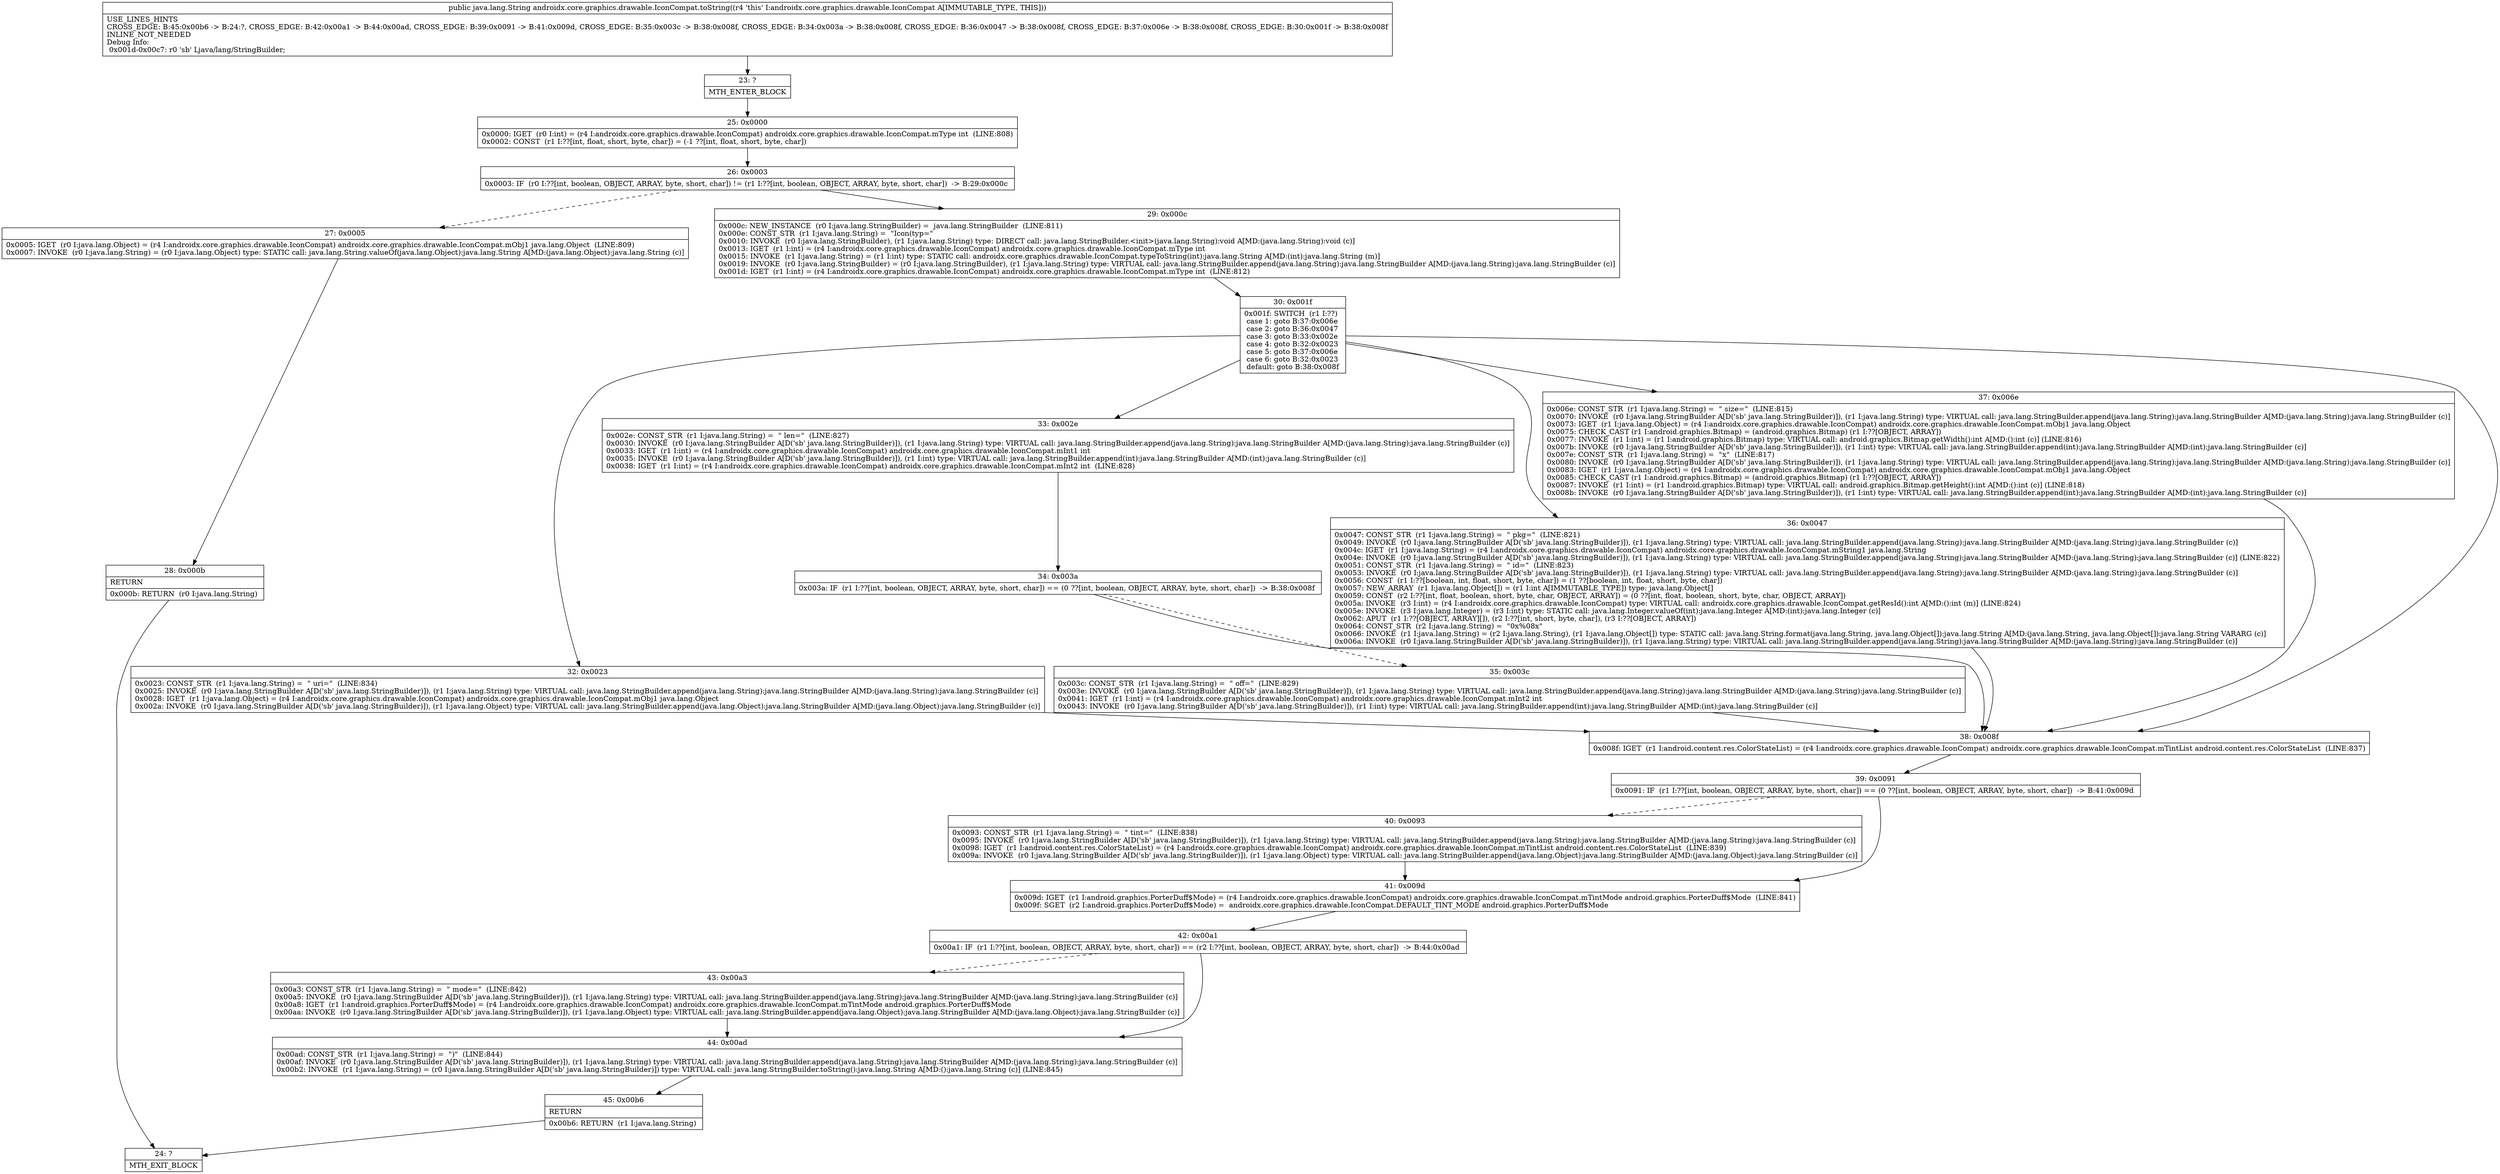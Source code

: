 digraph "CFG forandroidx.core.graphics.drawable.IconCompat.toString()Ljava\/lang\/String;" {
Node_23 [shape=record,label="{23\:\ ?|MTH_ENTER_BLOCK\l}"];
Node_25 [shape=record,label="{25\:\ 0x0000|0x0000: IGET  (r0 I:int) = (r4 I:androidx.core.graphics.drawable.IconCompat) androidx.core.graphics.drawable.IconCompat.mType int  (LINE:808)\l0x0002: CONST  (r1 I:??[int, float, short, byte, char]) = (\-1 ??[int, float, short, byte, char]) \l}"];
Node_26 [shape=record,label="{26\:\ 0x0003|0x0003: IF  (r0 I:??[int, boolean, OBJECT, ARRAY, byte, short, char]) != (r1 I:??[int, boolean, OBJECT, ARRAY, byte, short, char])  \-\> B:29:0x000c \l}"];
Node_27 [shape=record,label="{27\:\ 0x0005|0x0005: IGET  (r0 I:java.lang.Object) = (r4 I:androidx.core.graphics.drawable.IconCompat) androidx.core.graphics.drawable.IconCompat.mObj1 java.lang.Object  (LINE:809)\l0x0007: INVOKE  (r0 I:java.lang.String) = (r0 I:java.lang.Object) type: STATIC call: java.lang.String.valueOf(java.lang.Object):java.lang.String A[MD:(java.lang.Object):java.lang.String (c)]\l}"];
Node_28 [shape=record,label="{28\:\ 0x000b|RETURN\l|0x000b: RETURN  (r0 I:java.lang.String) \l}"];
Node_24 [shape=record,label="{24\:\ ?|MTH_EXIT_BLOCK\l}"];
Node_29 [shape=record,label="{29\:\ 0x000c|0x000c: NEW_INSTANCE  (r0 I:java.lang.StringBuilder) =  java.lang.StringBuilder  (LINE:811)\l0x000e: CONST_STR  (r1 I:java.lang.String) =  \"Icon(typ=\" \l0x0010: INVOKE  (r0 I:java.lang.StringBuilder), (r1 I:java.lang.String) type: DIRECT call: java.lang.StringBuilder.\<init\>(java.lang.String):void A[MD:(java.lang.String):void (c)]\l0x0013: IGET  (r1 I:int) = (r4 I:androidx.core.graphics.drawable.IconCompat) androidx.core.graphics.drawable.IconCompat.mType int \l0x0015: INVOKE  (r1 I:java.lang.String) = (r1 I:int) type: STATIC call: androidx.core.graphics.drawable.IconCompat.typeToString(int):java.lang.String A[MD:(int):java.lang.String (m)]\l0x0019: INVOKE  (r0 I:java.lang.StringBuilder) = (r0 I:java.lang.StringBuilder), (r1 I:java.lang.String) type: VIRTUAL call: java.lang.StringBuilder.append(java.lang.String):java.lang.StringBuilder A[MD:(java.lang.String):java.lang.StringBuilder (c)]\l0x001d: IGET  (r1 I:int) = (r4 I:androidx.core.graphics.drawable.IconCompat) androidx.core.graphics.drawable.IconCompat.mType int  (LINE:812)\l}"];
Node_30 [shape=record,label="{30\:\ 0x001f|0x001f: SWITCH  (r1 I:??)\l case 1: goto B:37:0x006e\l case 2: goto B:36:0x0047\l case 3: goto B:33:0x002e\l case 4: goto B:32:0x0023\l case 5: goto B:37:0x006e\l case 6: goto B:32:0x0023\l default: goto B:38:0x008f \l}"];
Node_32 [shape=record,label="{32\:\ 0x0023|0x0023: CONST_STR  (r1 I:java.lang.String) =  \" uri=\"  (LINE:834)\l0x0025: INVOKE  (r0 I:java.lang.StringBuilder A[D('sb' java.lang.StringBuilder)]), (r1 I:java.lang.String) type: VIRTUAL call: java.lang.StringBuilder.append(java.lang.String):java.lang.StringBuilder A[MD:(java.lang.String):java.lang.StringBuilder (c)]\l0x0028: IGET  (r1 I:java.lang.Object) = (r4 I:androidx.core.graphics.drawable.IconCompat) androidx.core.graphics.drawable.IconCompat.mObj1 java.lang.Object \l0x002a: INVOKE  (r0 I:java.lang.StringBuilder A[D('sb' java.lang.StringBuilder)]), (r1 I:java.lang.Object) type: VIRTUAL call: java.lang.StringBuilder.append(java.lang.Object):java.lang.StringBuilder A[MD:(java.lang.Object):java.lang.StringBuilder (c)]\l}"];
Node_33 [shape=record,label="{33\:\ 0x002e|0x002e: CONST_STR  (r1 I:java.lang.String) =  \" len=\"  (LINE:827)\l0x0030: INVOKE  (r0 I:java.lang.StringBuilder A[D('sb' java.lang.StringBuilder)]), (r1 I:java.lang.String) type: VIRTUAL call: java.lang.StringBuilder.append(java.lang.String):java.lang.StringBuilder A[MD:(java.lang.String):java.lang.StringBuilder (c)]\l0x0033: IGET  (r1 I:int) = (r4 I:androidx.core.graphics.drawable.IconCompat) androidx.core.graphics.drawable.IconCompat.mInt1 int \l0x0035: INVOKE  (r0 I:java.lang.StringBuilder A[D('sb' java.lang.StringBuilder)]), (r1 I:int) type: VIRTUAL call: java.lang.StringBuilder.append(int):java.lang.StringBuilder A[MD:(int):java.lang.StringBuilder (c)]\l0x0038: IGET  (r1 I:int) = (r4 I:androidx.core.graphics.drawable.IconCompat) androidx.core.graphics.drawable.IconCompat.mInt2 int  (LINE:828)\l}"];
Node_34 [shape=record,label="{34\:\ 0x003a|0x003a: IF  (r1 I:??[int, boolean, OBJECT, ARRAY, byte, short, char]) == (0 ??[int, boolean, OBJECT, ARRAY, byte, short, char])  \-\> B:38:0x008f \l}"];
Node_35 [shape=record,label="{35\:\ 0x003c|0x003c: CONST_STR  (r1 I:java.lang.String) =  \" off=\"  (LINE:829)\l0x003e: INVOKE  (r0 I:java.lang.StringBuilder A[D('sb' java.lang.StringBuilder)]), (r1 I:java.lang.String) type: VIRTUAL call: java.lang.StringBuilder.append(java.lang.String):java.lang.StringBuilder A[MD:(java.lang.String):java.lang.StringBuilder (c)]\l0x0041: IGET  (r1 I:int) = (r4 I:androidx.core.graphics.drawable.IconCompat) androidx.core.graphics.drawable.IconCompat.mInt2 int \l0x0043: INVOKE  (r0 I:java.lang.StringBuilder A[D('sb' java.lang.StringBuilder)]), (r1 I:int) type: VIRTUAL call: java.lang.StringBuilder.append(int):java.lang.StringBuilder A[MD:(int):java.lang.StringBuilder (c)]\l}"];
Node_36 [shape=record,label="{36\:\ 0x0047|0x0047: CONST_STR  (r1 I:java.lang.String) =  \" pkg=\"  (LINE:821)\l0x0049: INVOKE  (r0 I:java.lang.StringBuilder A[D('sb' java.lang.StringBuilder)]), (r1 I:java.lang.String) type: VIRTUAL call: java.lang.StringBuilder.append(java.lang.String):java.lang.StringBuilder A[MD:(java.lang.String):java.lang.StringBuilder (c)]\l0x004c: IGET  (r1 I:java.lang.String) = (r4 I:androidx.core.graphics.drawable.IconCompat) androidx.core.graphics.drawable.IconCompat.mString1 java.lang.String \l0x004e: INVOKE  (r0 I:java.lang.StringBuilder A[D('sb' java.lang.StringBuilder)]), (r1 I:java.lang.String) type: VIRTUAL call: java.lang.StringBuilder.append(java.lang.String):java.lang.StringBuilder A[MD:(java.lang.String):java.lang.StringBuilder (c)] (LINE:822)\l0x0051: CONST_STR  (r1 I:java.lang.String) =  \" id=\"  (LINE:823)\l0x0053: INVOKE  (r0 I:java.lang.StringBuilder A[D('sb' java.lang.StringBuilder)]), (r1 I:java.lang.String) type: VIRTUAL call: java.lang.StringBuilder.append(java.lang.String):java.lang.StringBuilder A[MD:(java.lang.String):java.lang.StringBuilder (c)]\l0x0056: CONST  (r1 I:??[boolean, int, float, short, byte, char]) = (1 ??[boolean, int, float, short, byte, char]) \l0x0057: NEW_ARRAY  (r1 I:java.lang.Object[]) = (r1 I:int A[IMMUTABLE_TYPE]) type: java.lang.Object[] \l0x0059: CONST  (r2 I:??[int, float, boolean, short, byte, char, OBJECT, ARRAY]) = (0 ??[int, float, boolean, short, byte, char, OBJECT, ARRAY]) \l0x005a: INVOKE  (r3 I:int) = (r4 I:androidx.core.graphics.drawable.IconCompat) type: VIRTUAL call: androidx.core.graphics.drawable.IconCompat.getResId():int A[MD:():int (m)] (LINE:824)\l0x005e: INVOKE  (r3 I:java.lang.Integer) = (r3 I:int) type: STATIC call: java.lang.Integer.valueOf(int):java.lang.Integer A[MD:(int):java.lang.Integer (c)]\l0x0062: APUT  (r1 I:??[OBJECT, ARRAY][]), (r2 I:??[int, short, byte, char]), (r3 I:??[OBJECT, ARRAY]) \l0x0064: CONST_STR  (r2 I:java.lang.String) =  \"0x%08x\" \l0x0066: INVOKE  (r1 I:java.lang.String) = (r2 I:java.lang.String), (r1 I:java.lang.Object[]) type: STATIC call: java.lang.String.format(java.lang.String, java.lang.Object[]):java.lang.String A[MD:(java.lang.String, java.lang.Object[]):java.lang.String VARARG (c)]\l0x006a: INVOKE  (r0 I:java.lang.StringBuilder A[D('sb' java.lang.StringBuilder)]), (r1 I:java.lang.String) type: VIRTUAL call: java.lang.StringBuilder.append(java.lang.String):java.lang.StringBuilder A[MD:(java.lang.String):java.lang.StringBuilder (c)]\l}"];
Node_37 [shape=record,label="{37\:\ 0x006e|0x006e: CONST_STR  (r1 I:java.lang.String) =  \" size=\"  (LINE:815)\l0x0070: INVOKE  (r0 I:java.lang.StringBuilder A[D('sb' java.lang.StringBuilder)]), (r1 I:java.lang.String) type: VIRTUAL call: java.lang.StringBuilder.append(java.lang.String):java.lang.StringBuilder A[MD:(java.lang.String):java.lang.StringBuilder (c)]\l0x0073: IGET  (r1 I:java.lang.Object) = (r4 I:androidx.core.graphics.drawable.IconCompat) androidx.core.graphics.drawable.IconCompat.mObj1 java.lang.Object \l0x0075: CHECK_CAST (r1 I:android.graphics.Bitmap) = (android.graphics.Bitmap) (r1 I:??[OBJECT, ARRAY]) \l0x0077: INVOKE  (r1 I:int) = (r1 I:android.graphics.Bitmap) type: VIRTUAL call: android.graphics.Bitmap.getWidth():int A[MD:():int (c)] (LINE:816)\l0x007b: INVOKE  (r0 I:java.lang.StringBuilder A[D('sb' java.lang.StringBuilder)]), (r1 I:int) type: VIRTUAL call: java.lang.StringBuilder.append(int):java.lang.StringBuilder A[MD:(int):java.lang.StringBuilder (c)]\l0x007e: CONST_STR  (r1 I:java.lang.String) =  \"x\"  (LINE:817)\l0x0080: INVOKE  (r0 I:java.lang.StringBuilder A[D('sb' java.lang.StringBuilder)]), (r1 I:java.lang.String) type: VIRTUAL call: java.lang.StringBuilder.append(java.lang.String):java.lang.StringBuilder A[MD:(java.lang.String):java.lang.StringBuilder (c)]\l0x0083: IGET  (r1 I:java.lang.Object) = (r4 I:androidx.core.graphics.drawable.IconCompat) androidx.core.graphics.drawable.IconCompat.mObj1 java.lang.Object \l0x0085: CHECK_CAST (r1 I:android.graphics.Bitmap) = (android.graphics.Bitmap) (r1 I:??[OBJECT, ARRAY]) \l0x0087: INVOKE  (r1 I:int) = (r1 I:android.graphics.Bitmap) type: VIRTUAL call: android.graphics.Bitmap.getHeight():int A[MD:():int (c)] (LINE:818)\l0x008b: INVOKE  (r0 I:java.lang.StringBuilder A[D('sb' java.lang.StringBuilder)]), (r1 I:int) type: VIRTUAL call: java.lang.StringBuilder.append(int):java.lang.StringBuilder A[MD:(int):java.lang.StringBuilder (c)]\l}"];
Node_38 [shape=record,label="{38\:\ 0x008f|0x008f: IGET  (r1 I:android.content.res.ColorStateList) = (r4 I:androidx.core.graphics.drawable.IconCompat) androidx.core.graphics.drawable.IconCompat.mTintList android.content.res.ColorStateList  (LINE:837)\l}"];
Node_39 [shape=record,label="{39\:\ 0x0091|0x0091: IF  (r1 I:??[int, boolean, OBJECT, ARRAY, byte, short, char]) == (0 ??[int, boolean, OBJECT, ARRAY, byte, short, char])  \-\> B:41:0x009d \l}"];
Node_40 [shape=record,label="{40\:\ 0x0093|0x0093: CONST_STR  (r1 I:java.lang.String) =  \" tint=\"  (LINE:838)\l0x0095: INVOKE  (r0 I:java.lang.StringBuilder A[D('sb' java.lang.StringBuilder)]), (r1 I:java.lang.String) type: VIRTUAL call: java.lang.StringBuilder.append(java.lang.String):java.lang.StringBuilder A[MD:(java.lang.String):java.lang.StringBuilder (c)]\l0x0098: IGET  (r1 I:android.content.res.ColorStateList) = (r4 I:androidx.core.graphics.drawable.IconCompat) androidx.core.graphics.drawable.IconCompat.mTintList android.content.res.ColorStateList  (LINE:839)\l0x009a: INVOKE  (r0 I:java.lang.StringBuilder A[D('sb' java.lang.StringBuilder)]), (r1 I:java.lang.Object) type: VIRTUAL call: java.lang.StringBuilder.append(java.lang.Object):java.lang.StringBuilder A[MD:(java.lang.Object):java.lang.StringBuilder (c)]\l}"];
Node_41 [shape=record,label="{41\:\ 0x009d|0x009d: IGET  (r1 I:android.graphics.PorterDuff$Mode) = (r4 I:androidx.core.graphics.drawable.IconCompat) androidx.core.graphics.drawable.IconCompat.mTintMode android.graphics.PorterDuff$Mode  (LINE:841)\l0x009f: SGET  (r2 I:android.graphics.PorterDuff$Mode) =  androidx.core.graphics.drawable.IconCompat.DEFAULT_TINT_MODE android.graphics.PorterDuff$Mode \l}"];
Node_42 [shape=record,label="{42\:\ 0x00a1|0x00a1: IF  (r1 I:??[int, boolean, OBJECT, ARRAY, byte, short, char]) == (r2 I:??[int, boolean, OBJECT, ARRAY, byte, short, char])  \-\> B:44:0x00ad \l}"];
Node_43 [shape=record,label="{43\:\ 0x00a3|0x00a3: CONST_STR  (r1 I:java.lang.String) =  \" mode=\"  (LINE:842)\l0x00a5: INVOKE  (r0 I:java.lang.StringBuilder A[D('sb' java.lang.StringBuilder)]), (r1 I:java.lang.String) type: VIRTUAL call: java.lang.StringBuilder.append(java.lang.String):java.lang.StringBuilder A[MD:(java.lang.String):java.lang.StringBuilder (c)]\l0x00a8: IGET  (r1 I:android.graphics.PorterDuff$Mode) = (r4 I:androidx.core.graphics.drawable.IconCompat) androidx.core.graphics.drawable.IconCompat.mTintMode android.graphics.PorterDuff$Mode \l0x00aa: INVOKE  (r0 I:java.lang.StringBuilder A[D('sb' java.lang.StringBuilder)]), (r1 I:java.lang.Object) type: VIRTUAL call: java.lang.StringBuilder.append(java.lang.Object):java.lang.StringBuilder A[MD:(java.lang.Object):java.lang.StringBuilder (c)]\l}"];
Node_44 [shape=record,label="{44\:\ 0x00ad|0x00ad: CONST_STR  (r1 I:java.lang.String) =  \")\"  (LINE:844)\l0x00af: INVOKE  (r0 I:java.lang.StringBuilder A[D('sb' java.lang.StringBuilder)]), (r1 I:java.lang.String) type: VIRTUAL call: java.lang.StringBuilder.append(java.lang.String):java.lang.StringBuilder A[MD:(java.lang.String):java.lang.StringBuilder (c)]\l0x00b2: INVOKE  (r1 I:java.lang.String) = (r0 I:java.lang.StringBuilder A[D('sb' java.lang.StringBuilder)]) type: VIRTUAL call: java.lang.StringBuilder.toString():java.lang.String A[MD:():java.lang.String (c)] (LINE:845)\l}"];
Node_45 [shape=record,label="{45\:\ 0x00b6|RETURN\l|0x00b6: RETURN  (r1 I:java.lang.String) \l}"];
MethodNode[shape=record,label="{public java.lang.String androidx.core.graphics.drawable.IconCompat.toString((r4 'this' I:androidx.core.graphics.drawable.IconCompat A[IMMUTABLE_TYPE, THIS]))  | USE_LINES_HINTS\lCROSS_EDGE: B:45:0x00b6 \-\> B:24:?, CROSS_EDGE: B:42:0x00a1 \-\> B:44:0x00ad, CROSS_EDGE: B:39:0x0091 \-\> B:41:0x009d, CROSS_EDGE: B:35:0x003c \-\> B:38:0x008f, CROSS_EDGE: B:34:0x003a \-\> B:38:0x008f, CROSS_EDGE: B:36:0x0047 \-\> B:38:0x008f, CROSS_EDGE: B:37:0x006e \-\> B:38:0x008f, CROSS_EDGE: B:30:0x001f \-\> B:38:0x008f\lINLINE_NOT_NEEDED\lDebug Info:\l  0x001d\-0x00c7: r0 'sb' Ljava\/lang\/StringBuilder;\l}"];
MethodNode -> Node_23;Node_23 -> Node_25;
Node_25 -> Node_26;
Node_26 -> Node_27[style=dashed];
Node_26 -> Node_29;
Node_27 -> Node_28;
Node_28 -> Node_24;
Node_29 -> Node_30;
Node_30 -> Node_32;
Node_30 -> Node_33;
Node_30 -> Node_36;
Node_30 -> Node_37;
Node_30 -> Node_38;
Node_32 -> Node_38;
Node_33 -> Node_34;
Node_34 -> Node_35[style=dashed];
Node_34 -> Node_38;
Node_35 -> Node_38;
Node_36 -> Node_38;
Node_37 -> Node_38;
Node_38 -> Node_39;
Node_39 -> Node_40[style=dashed];
Node_39 -> Node_41;
Node_40 -> Node_41;
Node_41 -> Node_42;
Node_42 -> Node_43[style=dashed];
Node_42 -> Node_44;
Node_43 -> Node_44;
Node_44 -> Node_45;
Node_45 -> Node_24;
}

